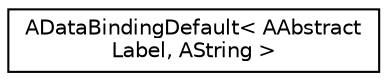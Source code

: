 digraph "Graphical Class Hierarchy"
{
 // LATEX_PDF_SIZE
  edge [fontname="Helvetica",fontsize="10",labelfontname="Helvetica",labelfontsize="10"];
  node [fontname="Helvetica",fontsize="10",shape=record];
  rankdir="LR";
  Node0 [label="ADataBindingDefault\< AAbstract\lLabel, AString \>",height=0.2,width=0.4,color="black", fillcolor="white", style="filled",URL="$structADataBindingDefault_3_01AAbstractLabel_00_01AString_01_4.html",tooltip=" "];
}
